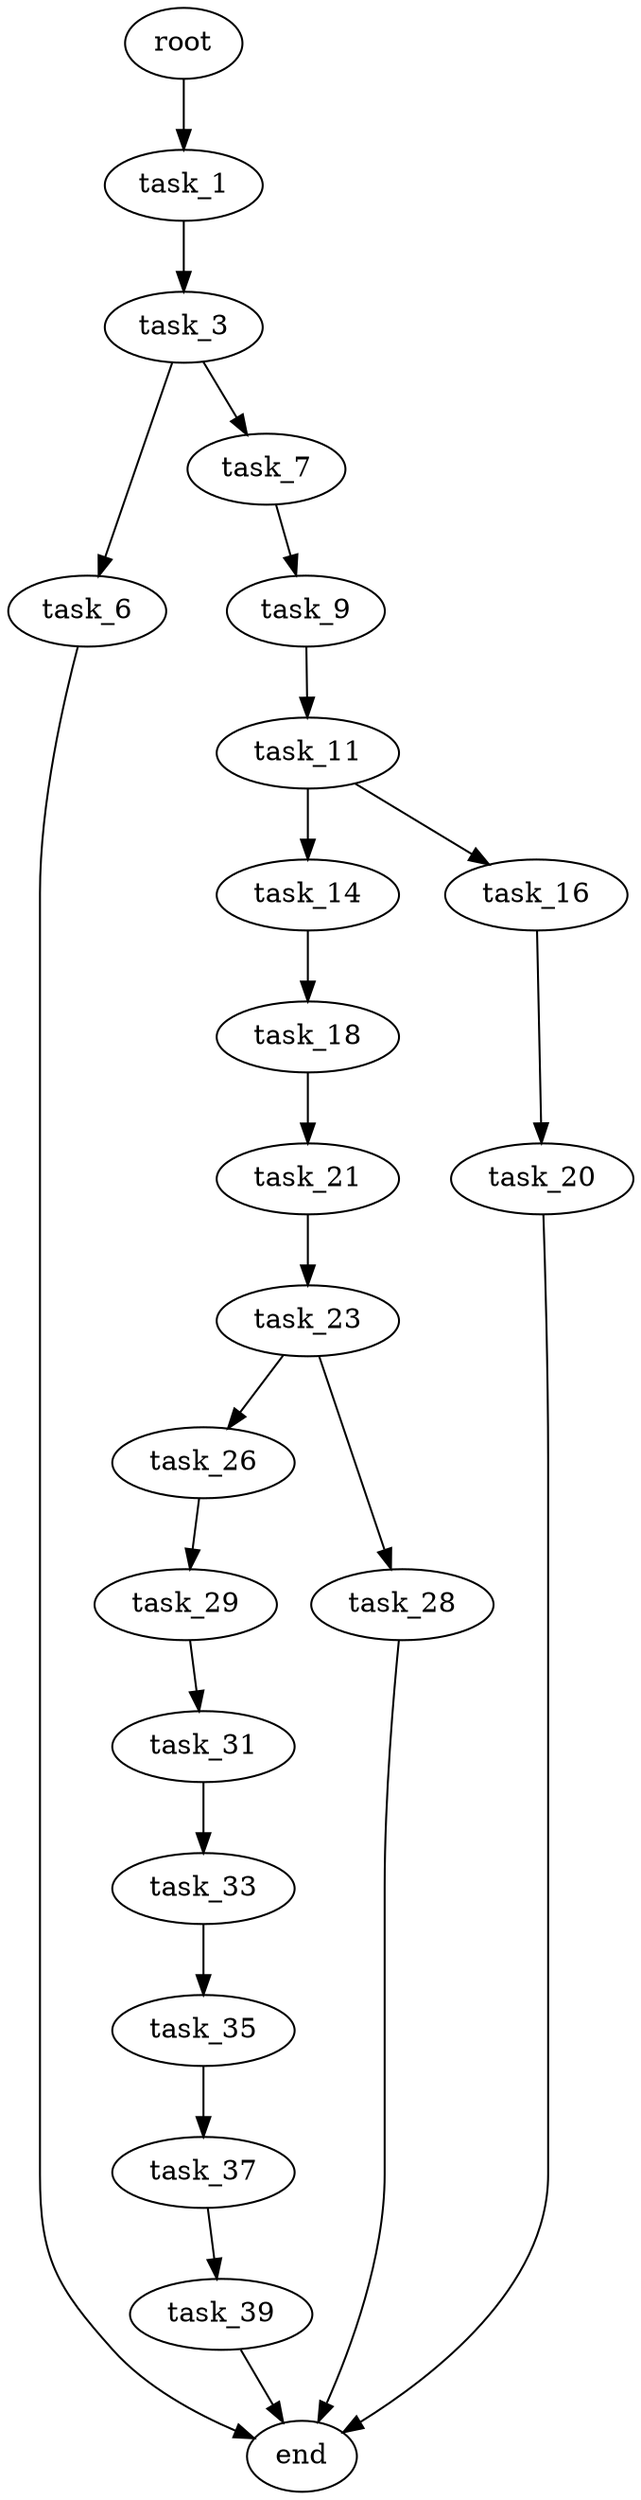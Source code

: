 digraph G {
  root [size="0.000000"];
  task_1 [size="18429764865.000000"];
  task_3 [size="22787167862.000000"];
  task_6 [size="8589934592.000000"];
  task_7 [size="68719476736.000000"];
  task_9 [size="458379237140.000000"];
  task_11 [size="4074436194.000000"];
  task_14 [size="20628667728.000000"];
  task_16 [size="782757789696.000000"];
  task_18 [size="28991029248.000000"];
  task_20 [size="657716191981.000000"];
  task_21 [size="241307297806.000000"];
  task_23 [size="23602723789.000000"];
  task_26 [size="28991029248.000000"];
  task_28 [size="46155129443.000000"];
  task_29 [size="368293445632.000000"];
  task_31 [size="18775069152.000000"];
  task_33 [size="28991029248.000000"];
  task_35 [size="231928233984.000000"];
  task_37 [size="59438363770.000000"];
  task_39 [size="782757789696.000000"];
  end [size="0.000000"];

  root -> task_1 [size="1.000000"];
  task_1 -> task_3 [size="411041792.000000"];
  task_3 -> task_6 [size="411041792.000000"];
  task_3 -> task_7 [size="411041792.000000"];
  task_6 -> end [size="1.000000"];
  task_7 -> task_9 [size="134217728.000000"];
  task_9 -> task_11 [size="536870912.000000"];
  task_11 -> task_14 [size="134217728.000000"];
  task_11 -> task_16 [size="134217728.000000"];
  task_14 -> task_18 [size="536870912.000000"];
  task_16 -> task_20 [size="679477248.000000"];
  task_18 -> task_21 [size="75497472.000000"];
  task_20 -> end [size="1.000000"];
  task_21 -> task_23 [size="209715200.000000"];
  task_23 -> task_26 [size="536870912.000000"];
  task_23 -> task_28 [size="536870912.000000"];
  task_26 -> task_29 [size="75497472.000000"];
  task_28 -> end [size="1.000000"];
  task_29 -> task_31 [size="411041792.000000"];
  task_31 -> task_33 [size="301989888.000000"];
  task_33 -> task_35 [size="75497472.000000"];
  task_35 -> task_37 [size="301989888.000000"];
  task_37 -> task_39 [size="75497472.000000"];
  task_39 -> end [size="1.000000"];
}
